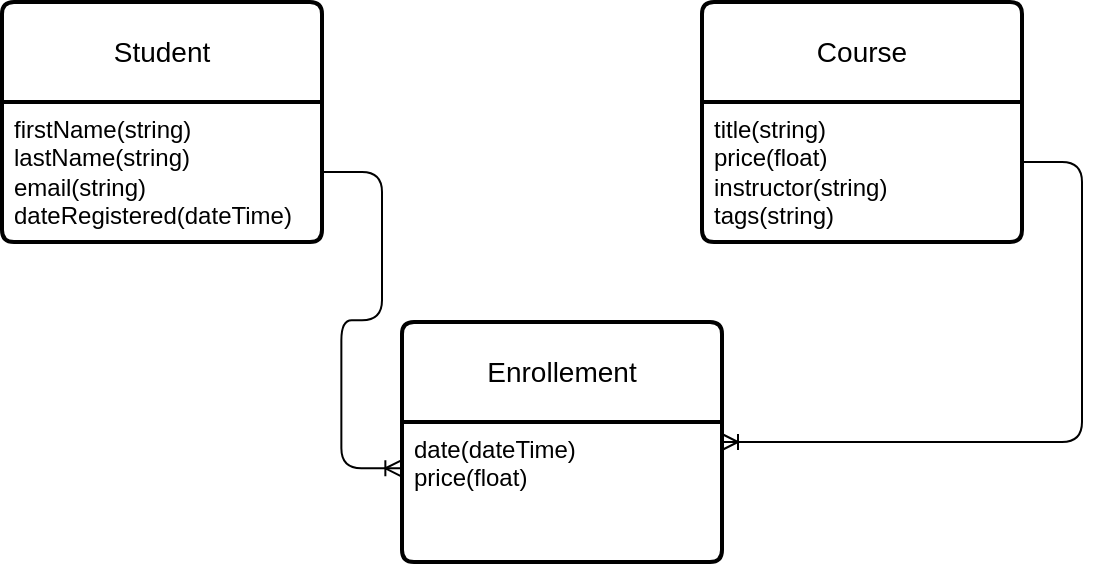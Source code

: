 <mxfile>
    <diagram id="27Cj1iuobg8rPHeU7u-9" name="Page-1">
        <mxGraphModel dx="941" dy="461" grid="1" gridSize="10" guides="1" tooltips="1" connect="1" arrows="1" fold="1" page="1" pageScale="1" pageWidth="850" pageHeight="1100" math="0" shadow="0">
            <root>
                <mxCell id="0"/>
                <mxCell id="1" parent="0"/>
                <mxCell id="2" value="Student" style="swimlane;childLayout=stackLayout;horizontal=1;startSize=50;horizontalStack=0;rounded=1;fontSize=14;fontStyle=0;strokeWidth=2;resizeParent=0;resizeLast=1;shadow=0;dashed=0;align=center;arcSize=4;whiteSpace=wrap;html=1;" vertex="1" parent="1">
                    <mxGeometry x="160" y="120" width="160" height="120" as="geometry"/>
                </mxCell>
                <mxCell id="3" value="firstName(string)&lt;div&gt;&lt;font color=&quot;#000000&quot;&gt;lastName(string)&lt;br&gt;&lt;/font&gt;&lt;div&gt;email(string)&lt;/div&gt;&lt;div&gt;dateRegistered(dateTime)&lt;/div&gt;&lt;/div&gt;" style="align=left;strokeColor=none;fillColor=none;spacingLeft=4;fontSize=12;verticalAlign=top;resizable=0;rotatable=0;part=1;html=1;" vertex="1" parent="2">
                    <mxGeometry y="50" width="160" height="70" as="geometry"/>
                </mxCell>
                <mxCell id="4" value="Course" style="swimlane;childLayout=stackLayout;horizontal=1;startSize=50;horizontalStack=0;rounded=1;fontSize=14;fontStyle=0;strokeWidth=2;resizeParent=0;resizeLast=1;shadow=0;dashed=0;align=center;arcSize=4;whiteSpace=wrap;html=1;" vertex="1" parent="1">
                    <mxGeometry x="510" y="120" width="160" height="120" as="geometry"/>
                </mxCell>
                <mxCell id="5" value="title(string)&lt;div&gt;price(float)&lt;/div&gt;&lt;div&gt;instructor(string)&lt;/div&gt;&lt;div&gt;tags(string)&lt;/div&gt;" style="align=left;strokeColor=none;fillColor=none;spacingLeft=4;fontSize=12;verticalAlign=top;resizable=0;rotatable=0;part=1;html=1;" vertex="1" parent="4">
                    <mxGeometry y="50" width="160" height="70" as="geometry"/>
                </mxCell>
                <mxCell id="8" value="Enrollement" style="swimlane;childLayout=stackLayout;horizontal=1;startSize=50;horizontalStack=0;rounded=1;fontSize=14;fontStyle=0;strokeWidth=2;resizeParent=0;resizeLast=1;shadow=0;dashed=0;align=center;arcSize=4;whiteSpace=wrap;html=1;" vertex="1" parent="1">
                    <mxGeometry x="360" y="280" width="160" height="120" as="geometry"/>
                </mxCell>
                <mxCell id="9" value="date(dateTime)&lt;div&gt;price(float)&lt;/div&gt;" style="align=left;strokeColor=none;fillColor=none;spacingLeft=4;fontSize=12;verticalAlign=top;resizable=0;rotatable=0;part=1;html=1;" vertex="1" parent="8">
                    <mxGeometry y="50" width="160" height="70" as="geometry"/>
                </mxCell>
                <mxCell id="10" value="" style="edgeStyle=entityRelationEdgeStyle;fontSize=12;html=1;endArrow=ERoneToMany;entryX=-0.002;entryY=0.331;entryDx=0;entryDy=0;entryPerimeter=0;exitX=1;exitY=0.5;exitDx=0;exitDy=0;" edge="1" parent="1" source="3" target="9">
                    <mxGeometry width="100" height="100" relative="1" as="geometry">
                        <mxPoint x="230" y="320" as="sourcePoint"/>
                        <mxPoint x="550" y="260" as="targetPoint"/>
                        <Array as="points">
                            <mxPoint x="250" y="240"/>
                        </Array>
                    </mxGeometry>
                </mxCell>
                <mxCell id="11" value="" style="edgeStyle=entityRelationEdgeStyle;fontSize=12;html=1;endArrow=ERoneToMany;exitX=0.5;exitY=1;exitDx=0;exitDy=0;entryX=1;entryY=0.5;entryDx=0;entryDy=0;" edge="1" parent="1" target="8">
                    <mxGeometry width="100" height="100" relative="1" as="geometry">
                        <mxPoint x="670" y="200" as="sourcePoint"/>
                        <mxPoint x="775" y="323" as="targetPoint"/>
                        <Array as="points">
                            <mxPoint x="840" y="250"/>
                        </Array>
                    </mxGeometry>
                </mxCell>
            </root>
        </mxGraphModel>
    </diagram>
</mxfile>